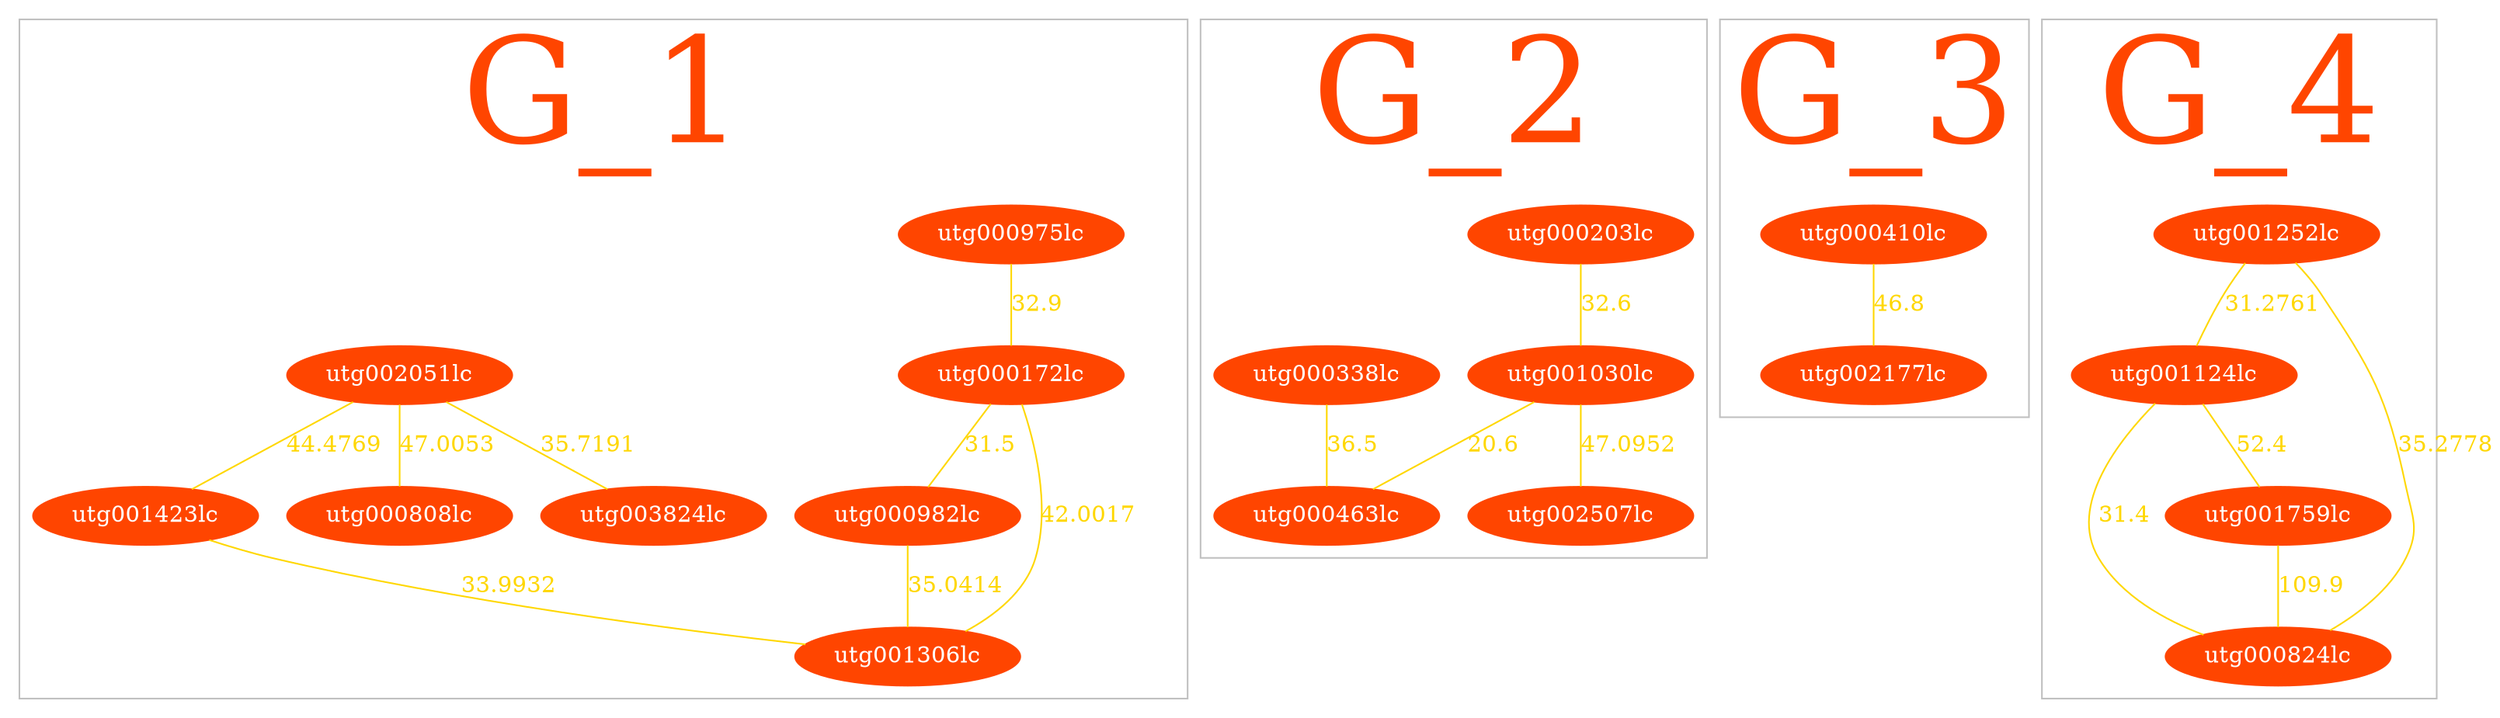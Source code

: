 /* Here are the merged subclusters of contigs */
graph	Graph_1 {
	subgraph cluster_0 {
	/* no merging related to this cluster */ 
	utg000172lc -- utg000982lc [color=gold, fontcolor=gold, penwidth=1, label=31.5]; /* cluster 0 */
	utg000975lc -- utg000172lc [color=gold, fontcolor=gold, penwidth=1, label=32.9]; /* cluster 0 */
	utg000982lc -- utg001306lc [color=gold, fontcolor=gold, penwidth=1, label=35.0414]; /* cluster 0 */
	utg001306lc -- utg000172lc [color=gold, fontcolor=gold, penwidth=1, label=42.0017]; /* cluster 0 */
	utg001423lc -- utg001306lc [color=gold, fontcolor=gold, penwidth=1, label=33.9932]; /* cluster 0 */
	utg002051lc -- utg000808lc [color=gold, fontcolor=gold, penwidth=1, label=47.0053]; /* cluster 0 */
	utg002051lc -- utg001423lc [color=gold, fontcolor=gold, penwidth=1, label=44.4769]; /* cluster 0 */
	utg002051lc -- utg003824lc [color=gold, fontcolor=gold, penwidth=1, label=35.7191]; /* cluster 0 */
	utg000172lc [color=orangered, style=filled, fillcolor=orangered, fontcolor=white]; /* 0 */
	utg000808lc [color=orangered, style=filled, fillcolor=orangered, fontcolor=white]; /* 0 */
	utg000975lc [color=orangered, style=filled, fillcolor=orangered, fontcolor=white]; /* 0 */
	utg000982lc [color=orangered, style=filled, fillcolor=orangered, fontcolor=white]; /* 0 */
	utg001306lc [color=orangered, style=filled, fillcolor=orangered, fontcolor=white]; /* 0 */
	utg001423lc [color=orangered, style=filled, fillcolor=orangered, fontcolor=white]; /* 0 */
	utg002051lc [color=orangered, style=filled, fillcolor=orangered, fontcolor=white]; /* 0 */
	utg003824lc [color=orangered, style=filled, fillcolor=orangered, fontcolor=white]; /* 0 */
	label="G_1";
	fontsize=90;
	fontcolor=orangered;
	color=gray;
	/* 8 contigs with total size of 7603334 bp */
	}
	subgraph cluster_1 {
	/* merged with subclusters: 2 */
	utg000203lc -- utg001030lc [color=gold, fontcolor=gold, penwidth=1, label=32.6]; /* cluster 1 */
	utg000338lc -- utg000463lc [color=gold, fontcolor=gold, penwidth=1, label=36.5]; /* cluster 1 */
	utg001030lc -- utg000463lc [color=gold, fontcolor=gold, penwidth=1, label=20.6]; /* cluster 1 */
	utg001030lc -- utg002507lc [color=gold, fontcolor=gold, penwidth=1, label=47.0952]; /* cluster 1 */
	utg000203lc [color=orangered, style=filled, fillcolor=orangered, fontcolor=white]; /* 0 */
	utg000338lc [color=orangered, style=filled, fillcolor=orangered, fontcolor=white]; /* 0 */
	utg000463lc [color=orangered, style=filled, fillcolor=orangered, fontcolor=white]; /* 0 */
	utg001030lc [color=orangered, style=filled, fillcolor=orangered, fontcolor=white]; /* 0 */
	utg002507lc [color=orangered, style=filled, fillcolor=orangered, fontcolor=white]; /* 0 */
	label="G_2";
	fontsize=90;
	fontcolor=orangered;
	color=gray;
	/* 5 contigs with total size of 8025499 bp */
	}
	subgraph cluster_3 {
	/* no merging related to this cluster */ 
	utg000410lc -- utg002177lc [color=gold, fontcolor=gold, penwidth=1, label=46.8]; /* cluster 3 */
	utg000410lc [color=orangered, style=filled, fillcolor=orangered, fontcolor=white]; /* 1 */
	utg002177lc [color=orangered, style=filled, fillcolor=orangered, fontcolor=white]; /* 1 */
	label="G_3";
	fontsize=90;
	fontcolor=orangered;
	color=gray;
	/* 2 contigs with total size of 1980534 bp */
	}
	subgraph cluster_4 {
	/* no merging related to this cluster */ 
	utg001124lc -- utg000824lc [color=gold, fontcolor=gold, penwidth=1, label=31.4]; /* cluster 4 */
	utg001124lc -- utg001759lc [color=gold, fontcolor=gold, penwidth=1, label=52.4]; /* cluster 4 */
	utg001252lc -- utg000824lc [color=gold, fontcolor=gold, penwidth=1, label=35.2778]; /* cluster 4 */
	utg001252lc -- utg001124lc [color=gold, fontcolor=gold, penwidth=1, label=31.2761]; /* cluster 4 */
	utg001759lc -- utg000824lc [color=gold, fontcolor=gold, penwidth=1, label=109.9]; /* cluster 4 */
	utg000824lc [color=orangered, style=filled, fillcolor=orangered, fontcolor=white]; /* 1 */
	utg001124lc [color=orangered, style=filled, fillcolor=orangered, fontcolor=white]; /* 1 */
	utg001252lc [color=orangered, style=filled, fillcolor=orangered, fontcolor=white]; /* 1 */
	utg001759lc [color=orangered, style=filled, fillcolor=orangered, fontcolor=white]; /* 1 */
	label="G_4";
	fontsize=90;
	fontcolor=orangered;
	color=gray;
	/* 4 contigs with total size of 2489109 bp */
	}
}
